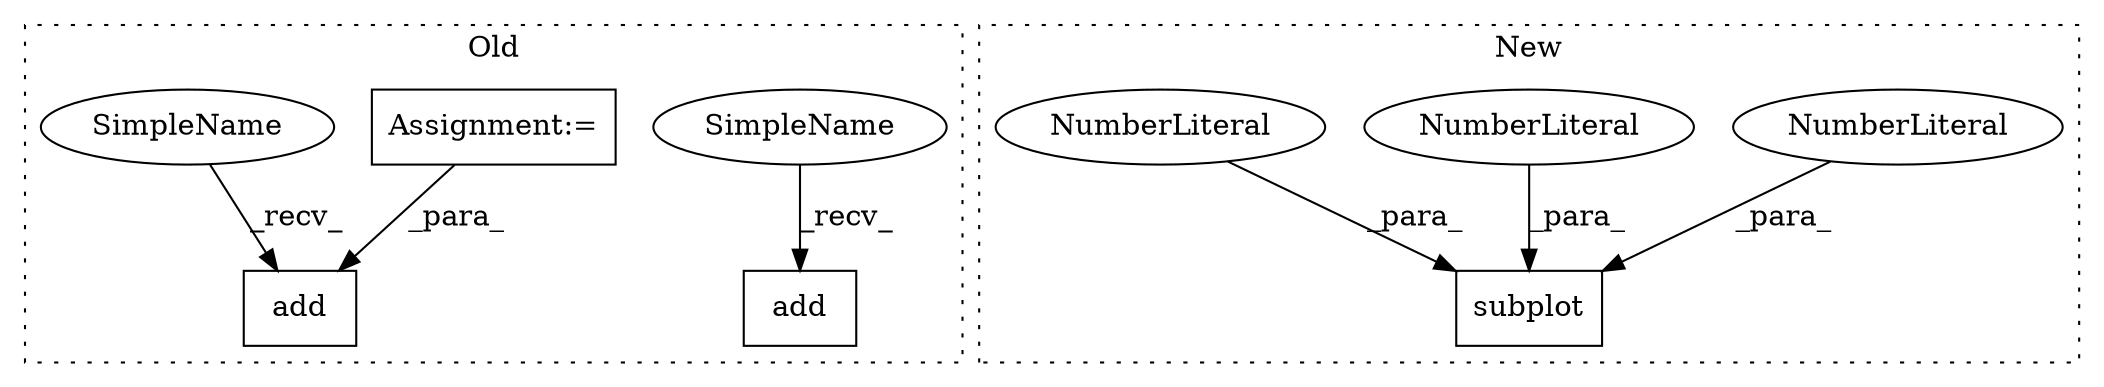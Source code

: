 digraph G {
subgraph cluster0 {
1 [label="add" a="32" s="1304,1310" l="4,1" shape="box"];
6 [label="add" a="32" s="1489,1495" l="4,1" shape="box"];
7 [label="Assignment:=" a="7" s="1386" l="1" shape="box"];
8 [label="SimpleName" a="42" s="1302" l="1" shape="ellipse"];
9 [label="SimpleName" a="42" s="1487" l="1" shape="ellipse"];
label = "Old";
style="dotted";
}
subgraph cluster1 {
2 [label="subplot" a="32" s="1174,1187" l="8,1" shape="box"];
3 [label="NumberLiteral" a="34" s="1186" l="1" shape="ellipse"];
4 [label="NumberLiteral" a="34" s="1184" l="1" shape="ellipse"];
5 [label="NumberLiteral" a="34" s="1182" l="1" shape="ellipse"];
label = "New";
style="dotted";
}
3 -> 2 [label="_para_"];
4 -> 2 [label="_para_"];
5 -> 2 [label="_para_"];
7 -> 6 [label="_para_"];
8 -> 1 [label="_recv_"];
9 -> 6 [label="_recv_"];
}